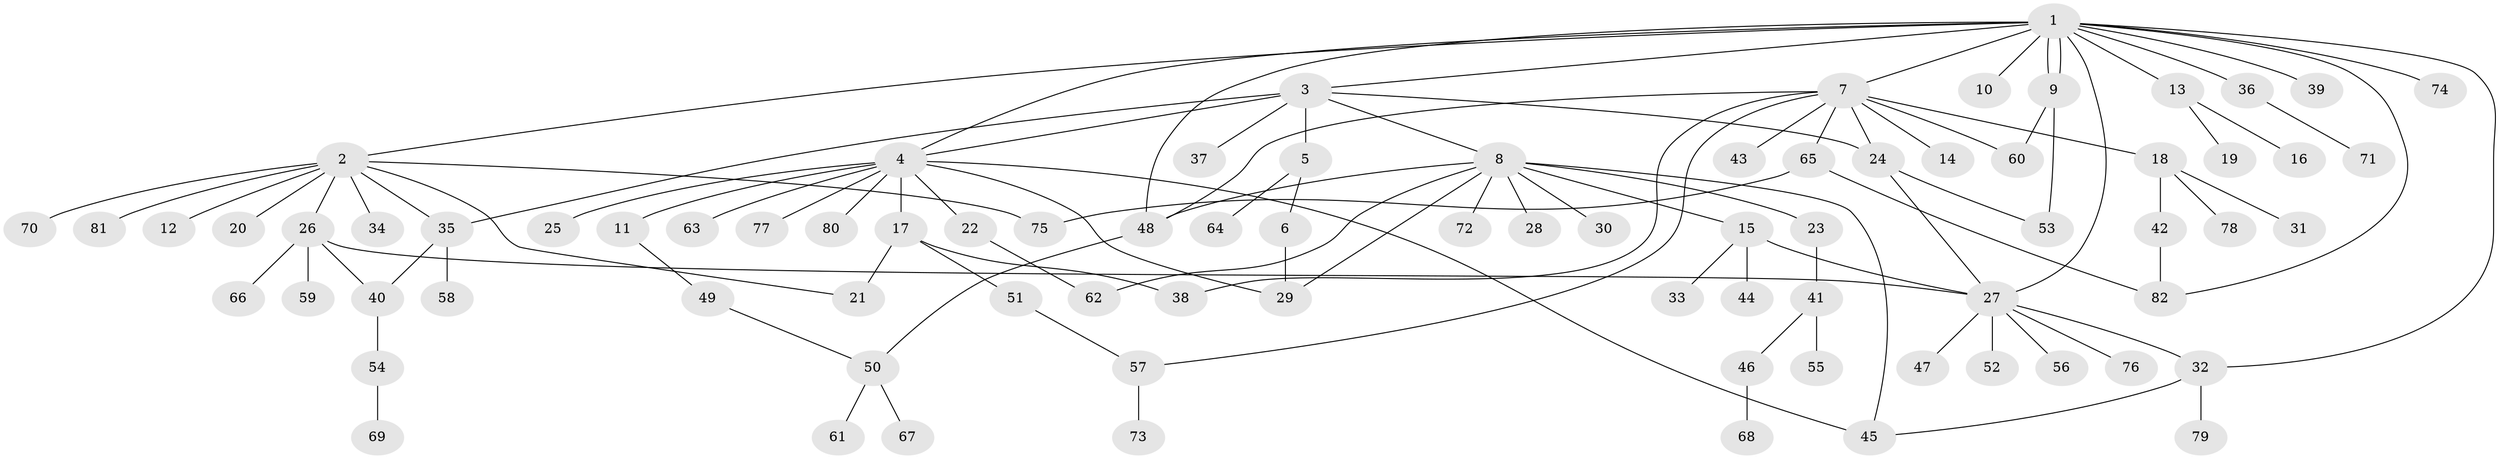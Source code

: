 // coarse degree distribution, {14: 0.017543859649122806, 10: 0.05263157894736842, 7: 0.017543859649122806, 3: 0.12280701754385964, 2: 0.22807017543859648, 9: 0.017543859649122806, 8: 0.017543859649122806, 4: 0.08771929824561403, 1: 0.43859649122807015}
// Generated by graph-tools (version 1.1) at 2025/18/03/04/25 18:18:25]
// undirected, 82 vertices, 106 edges
graph export_dot {
graph [start="1"]
  node [color=gray90,style=filled];
  1;
  2;
  3;
  4;
  5;
  6;
  7;
  8;
  9;
  10;
  11;
  12;
  13;
  14;
  15;
  16;
  17;
  18;
  19;
  20;
  21;
  22;
  23;
  24;
  25;
  26;
  27;
  28;
  29;
  30;
  31;
  32;
  33;
  34;
  35;
  36;
  37;
  38;
  39;
  40;
  41;
  42;
  43;
  44;
  45;
  46;
  47;
  48;
  49;
  50;
  51;
  52;
  53;
  54;
  55;
  56;
  57;
  58;
  59;
  60;
  61;
  62;
  63;
  64;
  65;
  66;
  67;
  68;
  69;
  70;
  71;
  72;
  73;
  74;
  75;
  76;
  77;
  78;
  79;
  80;
  81;
  82;
  1 -- 2;
  1 -- 3;
  1 -- 4;
  1 -- 7;
  1 -- 9;
  1 -- 9;
  1 -- 10;
  1 -- 13;
  1 -- 27;
  1 -- 32;
  1 -- 36;
  1 -- 39;
  1 -- 48;
  1 -- 74;
  1 -- 82;
  2 -- 12;
  2 -- 20;
  2 -- 21;
  2 -- 26;
  2 -- 34;
  2 -- 35;
  2 -- 70;
  2 -- 75;
  2 -- 81;
  3 -- 4;
  3 -- 5;
  3 -- 8;
  3 -- 24;
  3 -- 35;
  3 -- 37;
  4 -- 11;
  4 -- 17;
  4 -- 22;
  4 -- 25;
  4 -- 29;
  4 -- 45;
  4 -- 63;
  4 -- 77;
  4 -- 80;
  5 -- 6;
  5 -- 64;
  6 -- 29;
  7 -- 14;
  7 -- 18;
  7 -- 24;
  7 -- 38;
  7 -- 43;
  7 -- 48;
  7 -- 57;
  7 -- 60;
  7 -- 65;
  8 -- 15;
  8 -- 23;
  8 -- 28;
  8 -- 29;
  8 -- 30;
  8 -- 45;
  8 -- 48;
  8 -- 62;
  8 -- 72;
  9 -- 53;
  9 -- 60;
  11 -- 49;
  13 -- 16;
  13 -- 19;
  15 -- 27;
  15 -- 33;
  15 -- 44;
  17 -- 21;
  17 -- 38;
  17 -- 51;
  18 -- 31;
  18 -- 42;
  18 -- 78;
  22 -- 62;
  23 -- 41;
  24 -- 27;
  24 -- 53;
  26 -- 27;
  26 -- 40;
  26 -- 59;
  26 -- 66;
  27 -- 32;
  27 -- 47;
  27 -- 52;
  27 -- 56;
  27 -- 76;
  32 -- 45;
  32 -- 79;
  35 -- 40;
  35 -- 58;
  36 -- 71;
  40 -- 54;
  41 -- 46;
  41 -- 55;
  42 -- 82;
  46 -- 68;
  48 -- 50;
  49 -- 50;
  50 -- 61;
  50 -- 67;
  51 -- 57;
  54 -- 69;
  57 -- 73;
  65 -- 75;
  65 -- 82;
}

